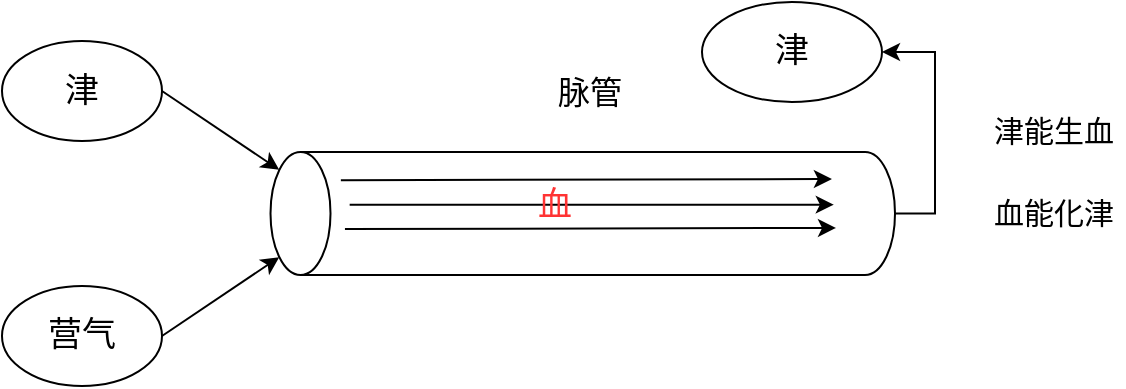 <mxfile version="22.1.12" type="github">
  <diagram name="第 1 页" id="kXdqpukRPmYXxGtKRsjE">
    <mxGraphModel dx="1050" dy="557" grid="1" gridSize="10" guides="1" tooltips="1" connect="1" arrows="1" fold="1" page="1" pageScale="1" pageWidth="827" pageHeight="1169" math="0" shadow="0">
      <root>
        <mxCell id="0" />
        <mxCell id="1" parent="0" />
        <mxCell id="PWUjFL_8KTTZmlBbb4qg-1" value="津" style="ellipse;whiteSpace=wrap;html=1;fontSize=17;" vertex="1" parent="1">
          <mxGeometry x="130" y="47.5" width="80" height="50" as="geometry" />
        </mxCell>
        <mxCell id="PWUjFL_8KTTZmlBbb4qg-27" style="edgeStyle=orthogonalEdgeStyle;rounded=0;orthogonalLoop=1;jettySize=auto;html=1;exitX=0.5;exitY=1;exitDx=0;exitDy=0;exitPerimeter=0;entryX=1;entryY=0.5;entryDx=0;entryDy=0;" edge="1" parent="1" source="PWUjFL_8KTTZmlBbb4qg-2" target="PWUjFL_8KTTZmlBbb4qg-25">
          <mxGeometry relative="1" as="geometry">
            <mxPoint x="530" y="80" as="targetPoint" />
          </mxGeometry>
        </mxCell>
        <mxCell id="PWUjFL_8KTTZmlBbb4qg-2" value="" style="shape=cylinder3;whiteSpace=wrap;html=1;boundedLbl=1;backgroundOutline=1;size=15;rotation=-90;" vertex="1" parent="1">
          <mxGeometry x="389.63" y="-22.37" width="61.5" height="312.25" as="geometry" />
        </mxCell>
        <mxCell id="PWUjFL_8KTTZmlBbb4qg-9" value="脉管" style="text;html=1;strokeColor=none;fillColor=none;align=center;verticalAlign=middle;whiteSpace=wrap;rounded=0;fontSize=16;" vertex="1" parent="1">
          <mxGeometry x="394" y="57.5" width="60" height="30" as="geometry" />
        </mxCell>
        <mxCell id="PWUjFL_8KTTZmlBbb4qg-10" value="营气" style="ellipse;whiteSpace=wrap;html=1;fontSize=17;" vertex="1" parent="1">
          <mxGeometry x="130" y="170" width="80" height="50" as="geometry" />
        </mxCell>
        <mxCell id="PWUjFL_8KTTZmlBbb4qg-11" value="" style="endArrow=classic;html=1;rounded=0;entryX=0.145;entryY=0;entryDx=0;entryDy=4.35;entryPerimeter=0;exitX=1;exitY=0.5;exitDx=0;exitDy=0;" edge="1" parent="1" source="PWUjFL_8KTTZmlBbb4qg-10" target="PWUjFL_8KTTZmlBbb4qg-2">
          <mxGeometry width="50" height="50" relative="1" as="geometry">
            <mxPoint x="284" y="180" as="sourcePoint" />
            <mxPoint x="334" y="130" as="targetPoint" />
          </mxGeometry>
        </mxCell>
        <mxCell id="PWUjFL_8KTTZmlBbb4qg-14" value="津能生血" style="text;html=1;strokeColor=none;fillColor=none;align=center;verticalAlign=middle;whiteSpace=wrap;rounded=0;fontSize=15;" vertex="1" parent="1">
          <mxGeometry x="621" y="78" width="70" height="28" as="geometry" />
        </mxCell>
        <mxCell id="PWUjFL_8KTTZmlBbb4qg-24" value="血能化津" style="text;html=1;strokeColor=none;fillColor=none;align=center;verticalAlign=middle;whiteSpace=wrap;rounded=0;fontSize=15;" vertex="1" parent="1">
          <mxGeometry x="621" y="119.25" width="70" height="28" as="geometry" />
        </mxCell>
        <mxCell id="PWUjFL_8KTTZmlBbb4qg-25" value="津" style="ellipse;whiteSpace=wrap;html=1;fontSize=17;" vertex="1" parent="1">
          <mxGeometry x="480" y="28" width="90" height="50" as="geometry" />
        </mxCell>
        <mxCell id="PWUjFL_8KTTZmlBbb4qg-28" style="rounded=0;orthogonalLoop=1;jettySize=auto;html=1;exitX=1;exitY=0.5;exitDx=0;exitDy=0;entryX=0.855;entryY=0;entryDx=0;entryDy=4.35;entryPerimeter=0;" edge="1" parent="1" source="PWUjFL_8KTTZmlBbb4qg-1" target="PWUjFL_8KTTZmlBbb4qg-2">
          <mxGeometry relative="1" as="geometry" />
        </mxCell>
        <mxCell id="PWUjFL_8KTTZmlBbb4qg-29" value="" style="group" vertex="1" connectable="0" parent="1">
          <mxGeometry x="290" y="116.5" width="257" height="25.05" as="geometry" />
        </mxCell>
        <mxCell id="PWUjFL_8KTTZmlBbb4qg-4" value="" style="endArrow=classic;html=1;rounded=0;" edge="1" parent="PWUjFL_8KTTZmlBbb4qg-29">
          <mxGeometry width="50" height="50" relative="1" as="geometry">
            <mxPoint x="9.431" y="0.583" as="sourcePoint" />
            <mxPoint x="254.957" as="targetPoint" />
          </mxGeometry>
        </mxCell>
        <mxCell id="PWUjFL_8KTTZmlBbb4qg-5" value="" style="endArrow=classic;html=1;rounded=0;" edge="1" parent="PWUjFL_8KTTZmlBbb4qg-29">
          <mxGeometry width="50" height="50" relative="1" as="geometry">
            <mxPoint x="13.832" y="12.816" as="sourcePoint" />
            <mxPoint x="255.9" y="12.816" as="targetPoint" />
          </mxGeometry>
        </mxCell>
        <mxCell id="PWUjFL_8KTTZmlBbb4qg-6" value="" style="endArrow=classic;html=1;rounded=0;" edge="1" parent="PWUjFL_8KTTZmlBbb4qg-29">
          <mxGeometry width="50" height="50" relative="1" as="geometry">
            <mxPoint x="11.475" y="25.05" as="sourcePoint" />
            <mxPoint x="257" y="24.467" as="targetPoint" />
          </mxGeometry>
        </mxCell>
        <mxCell id="PWUjFL_8KTTZmlBbb4qg-23" value="血" style="text;html=1;strokeColor=none;fillColor=none;align=center;verticalAlign=middle;whiteSpace=wrap;rounded=0;fontSize=17;fontColor=#FF3333;" vertex="1" parent="PWUjFL_8KTTZmlBbb4qg-29">
          <mxGeometry y="1.9" width="233.422" height="22.772" as="geometry" />
        </mxCell>
      </root>
    </mxGraphModel>
  </diagram>
</mxfile>
